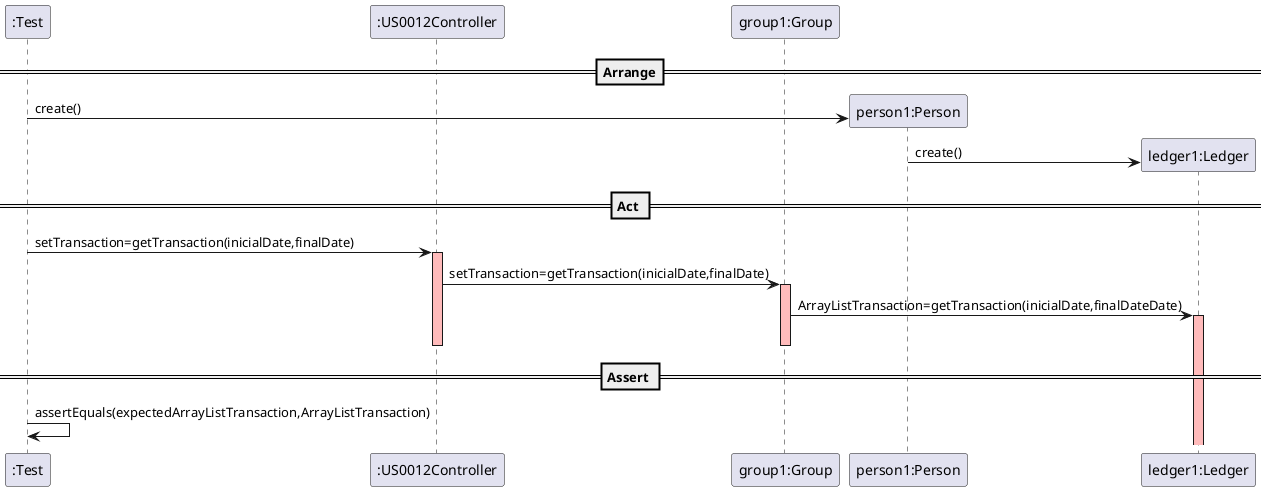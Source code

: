 @startuml
create ":Test"

==Arrange==
create ":US0012Controller"
create "group1:Group"


create "person1:Person"
":Test" -> "person1:Person" : create()

create "ledger1:Ledger"
"person1:Person" -> "ledger1:Ledger" : create()

== Act ==

":Test" -> ":US0012Controller" : setTransaction=getTransaction(inicialDate,finalDate)
activate ":US0012Controller"  #FFBBBB

":US0012Controller" -> "group1:Group" : setTransaction=getTransaction(inicialDate,finalDate)
activate "group1:Group"  #FFBBBB

"group1:Group" -> "ledger1:Ledger" : ArrayListTransaction=getTransaction(inicialDate,finalDateDate)
activate "ledger1:Ledger"  #FFBBBB



deactivate "group1:Group"  #FFBBBB
deactivate ":US0012Controller"  #FFBBBB

== Assert ==

":Test" -> ":Test" : assertEquals(expectedArrayListTransaction,ArrayListTransaction)

@enduml